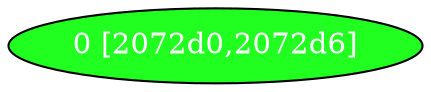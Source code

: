 diGraph libnss3{
	libnss3_0  [style=filled fillcolor="#20FF20" fontcolor="#ffffff" shape=oval label="0 [2072d0,2072d6]"]


}